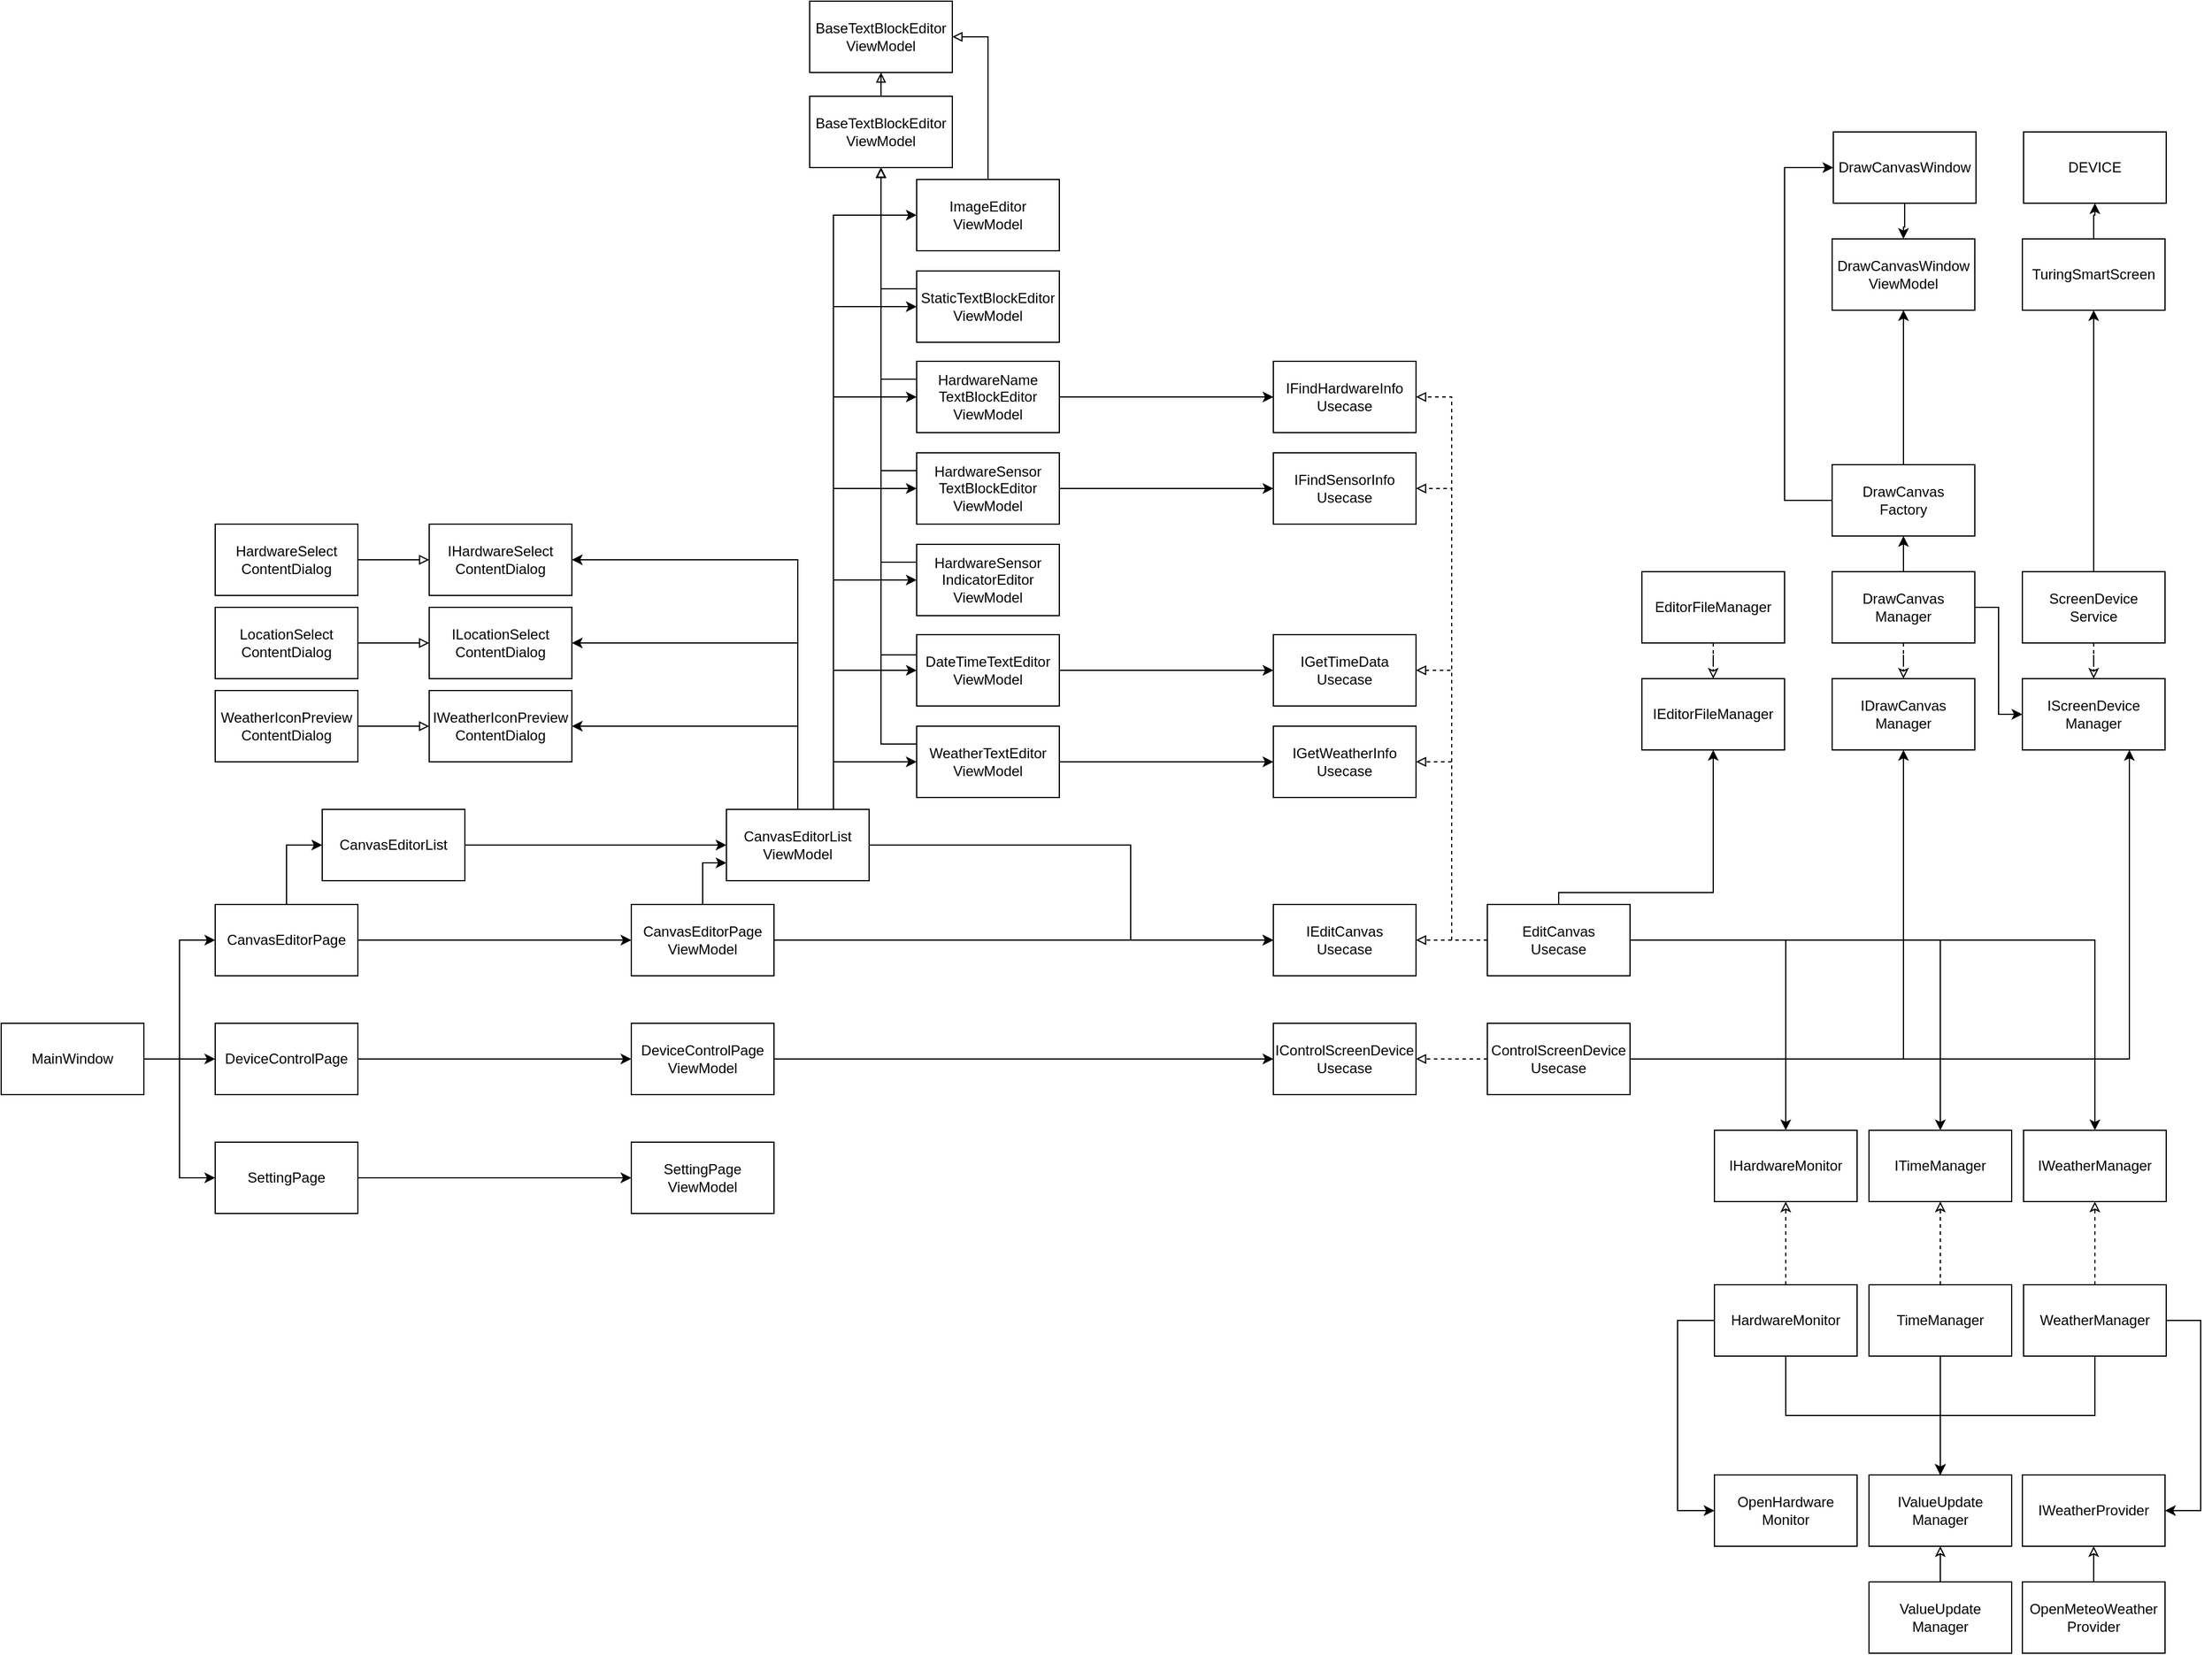 <mxfile version="14.9.6" type="device"><diagram id="oy5FFOxI3wItIGQa2fnm" name="ページ1"><mxGraphModel dx="1086" dy="966" grid="1" gridSize="10" guides="1" tooltips="1" connect="1" arrows="1" fold="1" page="1" pageScale="1" pageWidth="4681" pageHeight="3300" math="0" shadow="0"><root><mxCell id="0"/><mxCell id="1" parent="0"/><mxCell id="0qobY29qK1PGzObrMTX3-4" value="SettingPage" style="rounded=0;whiteSpace=wrap;html=1;" parent="1" vertex="1"><mxGeometry x="580" y="970" width="120" height="60" as="geometry"/></mxCell><mxCell id="N3daiAVik762KREaSKZk-15" style="edgeStyle=orthogonalEdgeStyle;rounded=0;orthogonalLoop=1;jettySize=auto;html=1;exitX=1;exitY=0.5;exitDx=0;exitDy=0;entryX=0;entryY=0.5;entryDx=0;entryDy=0;" parent="1" source="0qobY29qK1PGzObrMTX3-1" target="0qobY29qK1PGzObrMTX3-4" edge="1"><mxGeometry relative="1" as="geometry"/></mxCell><mxCell id="N3daiAVik762KREaSKZk-17" style="edgeStyle=orthogonalEdgeStyle;rounded=0;orthogonalLoop=1;jettySize=auto;html=1;entryX=0;entryY=0.5;entryDx=0;entryDy=0;" parent="1" source="0qobY29qK1PGzObrMTX3-1" target="0qobY29qK1PGzObrMTX3-2" edge="1"><mxGeometry relative="1" as="geometry"/></mxCell><mxCell id="N3daiAVik762KREaSKZk-18" style="edgeStyle=orthogonalEdgeStyle;rounded=0;orthogonalLoop=1;jettySize=auto;html=1;entryX=0;entryY=0.5;entryDx=0;entryDy=0;" parent="1" source="0qobY29qK1PGzObrMTX3-1" target="0qobY29qK1PGzObrMTX3-3" edge="1"><mxGeometry relative="1" as="geometry"/></mxCell><mxCell id="0qobY29qK1PGzObrMTX3-1" value="MainWindow" style="rounded=0;whiteSpace=wrap;html=1;" parent="1" vertex="1"><mxGeometry x="400" y="870" width="120" height="60" as="geometry"/></mxCell><mxCell id="N3daiAVik762KREaSKZk-35" style="edgeStyle=orthogonalEdgeStyle;rounded=0;orthogonalLoop=1;jettySize=auto;html=1;endArrow=classic;endFill=1;" parent="1" source="0qobY29qK1PGzObrMTX3-2" target="0qobY29qK1PGzObrMTX3-8" edge="1"><mxGeometry relative="1" as="geometry"/></mxCell><mxCell id="0qobY29qK1PGzObrMTX3-2" value="DeviceControlPage" style="rounded=0;whiteSpace=wrap;html=1;" parent="1" vertex="1"><mxGeometry x="580" y="870" width="120" height="60" as="geometry"/></mxCell><mxCell id="N3daiAVik762KREaSKZk-29" style="edgeStyle=orthogonalEdgeStyle;rounded=0;orthogonalLoop=1;jettySize=auto;html=1;endArrow=classic;endFill=1;" parent="1" source="0qobY29qK1PGzObrMTX3-3" target="0qobY29qK1PGzObrMTX3-9" edge="1"><mxGeometry relative="1" as="geometry"/></mxCell><mxCell id="7J5cOCEoq1jhaesJ-vED-2" style="edgeStyle=orthogonalEdgeStyle;rounded=0;orthogonalLoop=1;jettySize=auto;html=1;entryX=0;entryY=0.5;entryDx=0;entryDy=0;" parent="1" source="0qobY29qK1PGzObrMTX3-3" target="7J5cOCEoq1jhaesJ-vED-1" edge="1"><mxGeometry relative="1" as="geometry"/></mxCell><mxCell id="0qobY29qK1PGzObrMTX3-3" value="CanvasEditorPage" style="rounded=0;whiteSpace=wrap;html=1;" parent="1" vertex="1"><mxGeometry x="580" y="770" width="120" height="60" as="geometry"/></mxCell><mxCell id="N3daiAVik762KREaSKZk-14" style="edgeStyle=orthogonalEdgeStyle;rounded=0;orthogonalLoop=1;jettySize=auto;html=1;exitX=1;exitY=0.5;exitDx=0;exitDy=0;" parent="1" source="0qobY29qK1PGzObrMTX3-4" target="0qobY29qK1PGzObrMTX3-10" edge="1"><mxGeometry relative="1" as="geometry"/></mxCell><mxCell id="O6U9Ld__zBkKxt2Cwhvb-9" style="edgeStyle=orthogonalEdgeStyle;rounded=0;orthogonalLoop=1;jettySize=auto;html=1;endArrow=classic;endFill=1;entryX=0;entryY=0.5;entryDx=0;entryDy=0;" parent="1" source="0qobY29qK1PGzObrMTX3-8" target="KDsidMRXC1taYHwVoqNW-51" edge="1"><mxGeometry relative="1" as="geometry"><mxPoint x="1430" y="900" as="targetPoint"/></mxGeometry></mxCell><mxCell id="0qobY29qK1PGzObrMTX3-8" value="DeviceControlPage&lt;br&gt;ViewModel" style="rounded=0;whiteSpace=wrap;html=1;" parent="1" vertex="1"><mxGeometry x="930" y="870" width="120" height="60" as="geometry"/></mxCell><mxCell id="N3daiAVik762KREaSKZk-22" style="edgeStyle=orthogonalEdgeStyle;rounded=0;orthogonalLoop=1;jettySize=auto;html=1;entryX=1;entryY=0.5;entryDx=0;entryDy=0;exitX=0.5;exitY=0;exitDx=0;exitDy=0;" parent="1" source="7J5cOCEoq1jhaesJ-vED-3" target="N3daiAVik762KREaSKZk-21" edge="1"><mxGeometry relative="1" as="geometry"/></mxCell><mxCell id="N3daiAVik762KREaSKZk-23" style="edgeStyle=orthogonalEdgeStyle;rounded=0;orthogonalLoop=1;jettySize=auto;html=1;entryX=1;entryY=0.5;entryDx=0;entryDy=0;exitX=0.5;exitY=0;exitDx=0;exitDy=0;" parent="1" source="7J5cOCEoq1jhaesJ-vED-3" target="N3daiAVik762KREaSKZk-20" edge="1"><mxGeometry relative="1" as="geometry"/></mxCell><mxCell id="N3daiAVik762KREaSKZk-24" style="edgeStyle=orthogonalEdgeStyle;rounded=0;orthogonalLoop=1;jettySize=auto;html=1;entryX=1;entryY=0.5;entryDx=0;entryDy=0;exitX=0.5;exitY=0;exitDx=0;exitDy=0;" parent="1" source="7J5cOCEoq1jhaesJ-vED-3" target="N3daiAVik762KREaSKZk-19" edge="1"><mxGeometry relative="1" as="geometry"/></mxCell><mxCell id="O6U9Ld__zBkKxt2Cwhvb-7" style="edgeStyle=orthogonalEdgeStyle;rounded=0;orthogonalLoop=1;jettySize=auto;html=1;endArrow=classic;endFill=1;entryX=0;entryY=0.5;entryDx=0;entryDy=0;" parent="1" source="0qobY29qK1PGzObrMTX3-9" target="KDsidMRXC1taYHwVoqNW-45" edge="1"><mxGeometry relative="1" as="geometry"/></mxCell><mxCell id="7J5cOCEoq1jhaesJ-vED-4" style="edgeStyle=orthogonalEdgeStyle;rounded=0;orthogonalLoop=1;jettySize=auto;html=1;entryX=0;entryY=0.75;entryDx=0;entryDy=0;" parent="1" source="0qobY29qK1PGzObrMTX3-9" target="7J5cOCEoq1jhaesJ-vED-3" edge="1"><mxGeometry relative="1" as="geometry"/></mxCell><mxCell id="0qobY29qK1PGzObrMTX3-9" value="CanvasEditorPage&lt;br&gt;ViewModel" style="rounded=0;whiteSpace=wrap;html=1;" parent="1" vertex="1"><mxGeometry x="930" y="770" width="120" height="60" as="geometry"/></mxCell><mxCell id="0qobY29qK1PGzObrMTX3-10" value="SettingPage&lt;br&gt;ViewModel" style="rounded=0;whiteSpace=wrap;html=1;" parent="1" vertex="1"><mxGeometry x="930" y="970" width="120" height="60" as="geometry"/></mxCell><mxCell id="N3daiAVik762KREaSKZk-25" style="edgeStyle=orthogonalEdgeStyle;rounded=0;orthogonalLoop=1;jettySize=auto;html=1;exitX=1;exitY=0.5;exitDx=0;exitDy=0;endArrow=block;endFill=0;" parent="1" source="0qobY29qK1PGzObrMTX3-14" target="N3daiAVik762KREaSKZk-19" edge="1"><mxGeometry relative="1" as="geometry"/></mxCell><mxCell id="0qobY29qK1PGzObrMTX3-14" value="HardwareSelect&lt;br&gt;ContentDialog" style="rounded=0;whiteSpace=wrap;html=1;" parent="1" vertex="1"><mxGeometry x="580" y="450" width="120" height="60" as="geometry"/></mxCell><mxCell id="N3daiAVik762KREaSKZk-26" style="edgeStyle=orthogonalEdgeStyle;rounded=0;orthogonalLoop=1;jettySize=auto;html=1;endArrow=block;endFill=0;" parent="1" source="0qobY29qK1PGzObrMTX3-15" target="N3daiAVik762KREaSKZk-20" edge="1"><mxGeometry relative="1" as="geometry"/></mxCell><mxCell id="0qobY29qK1PGzObrMTX3-15" value="LocationSelect&lt;br&gt;ContentDialog" style="rounded=0;whiteSpace=wrap;html=1;" parent="1" vertex="1"><mxGeometry x="580" y="520" width="120" height="60" as="geometry"/></mxCell><mxCell id="N3daiAVik762KREaSKZk-27" style="edgeStyle=orthogonalEdgeStyle;rounded=0;orthogonalLoop=1;jettySize=auto;html=1;endArrow=block;endFill=0;" parent="1" source="0qobY29qK1PGzObrMTX3-16" target="N3daiAVik762KREaSKZk-21" edge="1"><mxGeometry relative="1" as="geometry"/></mxCell><mxCell id="0qobY29qK1PGzObrMTX3-16" value="WeatherIconPreview&lt;br&gt;ContentDialog" style="rounded=0;whiteSpace=wrap;html=1;" parent="1" vertex="1"><mxGeometry x="580" y="590" width="120" height="60" as="geometry"/></mxCell><mxCell id="QezVipfwXHHbcB3mkkTm-22" style="edgeStyle=orthogonalEdgeStyle;rounded=0;orthogonalLoop=1;jettySize=auto;html=1;endArrow=classic;endFill=0;dashed=1;" parent="1" source="0qobY29qK1PGzObrMTX3-20" target="4v-_z_e3_mzlyv7b6xfp-5" edge="1"><mxGeometry relative="1" as="geometry"/></mxCell><mxCell id="QezVipfwXHHbcB3mkkTm-27" style="edgeStyle=orthogonalEdgeStyle;rounded=0;orthogonalLoop=1;jettySize=auto;html=1;endArrow=classic;endFill=1;" parent="1" source="0qobY29qK1PGzObrMTX3-20" target="4v-_z_e3_mzlyv7b6xfp-7" edge="1"><mxGeometry relative="1" as="geometry"><mxPoint x="2160.0" y="410" as="targetPoint"/></mxGeometry></mxCell><mxCell id="0qobY29qK1PGzObrMTX3-20" value="ScreenDevice&lt;br&gt;Service" style="rounded=0;whiteSpace=wrap;html=1;" parent="1" vertex="1"><mxGeometry x="2100" y="490" width="120" height="60" as="geometry"/></mxCell><mxCell id="N3daiAVik762KREaSKZk-34" style="edgeStyle=orthogonalEdgeStyle;rounded=0;orthogonalLoop=1;jettySize=auto;html=1;endArrow=classic;endFill=1;exitX=0.5;exitY=1;exitDx=0;exitDy=0;" parent="1" source="0qobY29qK1PGzObrMTX3-23" target="N3daiAVik762KREaSKZk-30" edge="1"><mxGeometry relative="1" as="geometry"/></mxCell><mxCell id="O6U9Ld__zBkKxt2Cwhvb-21" style="edgeStyle=orthogonalEdgeStyle;rounded=0;orthogonalLoop=1;jettySize=auto;html=1;endArrow=classic;endFill=0;dashed=1;" parent="1" source="0qobY29qK1PGzObrMTX3-23" target="O6U9Ld__zBkKxt2Cwhvb-17" edge="1"><mxGeometry relative="1" as="geometry"/></mxCell><mxCell id="O6U9Ld__zBkKxt2Cwhvb-25" style="edgeStyle=orthogonalEdgeStyle;rounded=0;orthogonalLoop=1;jettySize=auto;html=1;exitX=1;exitY=0.5;exitDx=0;exitDy=0;entryX=1;entryY=0.5;entryDx=0;entryDy=0;endArrow=classic;endFill=1;" parent="1" source="0qobY29qK1PGzObrMTX3-23" target="O6U9Ld__zBkKxt2Cwhvb-1" edge="1"><mxGeometry relative="1" as="geometry"><Array as="points"><mxPoint x="2250" y="1120"/><mxPoint x="2250" y="1280"/></Array></mxGeometry></mxCell><mxCell id="0qobY29qK1PGzObrMTX3-23" value="WeatherManager" style="rounded=0;whiteSpace=wrap;html=1;" parent="1" vertex="1"><mxGeometry x="2101" y="1090" width="120" height="60" as="geometry"/></mxCell><mxCell id="N3daiAVik762KREaSKZk-32" style="edgeStyle=orthogonalEdgeStyle;rounded=0;orthogonalLoop=1;jettySize=auto;html=1;exitX=0.5;exitY=1;exitDx=0;exitDy=0;endArrow=classic;endFill=1;" parent="1" source="0qobY29qK1PGzObrMTX3-24" target="N3daiAVik762KREaSKZk-30" edge="1"><mxGeometry relative="1" as="geometry"/></mxCell><mxCell id="QezVipfwXHHbcB3mkkTm-33" style="edgeStyle=orthogonalEdgeStyle;rounded=0;orthogonalLoop=1;jettySize=auto;html=1;exitX=0;exitY=0.5;exitDx=0;exitDy=0;entryX=0;entryY=0.5;entryDx=0;entryDy=0;endArrow=classic;endFill=1;" parent="1" source="0qobY29qK1PGzObrMTX3-24" target="QezVipfwXHHbcB3mkkTm-9" edge="1"><mxGeometry relative="1" as="geometry"><Array as="points"><mxPoint x="1810" y="1120"/><mxPoint x="1810" y="1280"/></Array></mxGeometry></mxCell><mxCell id="O6U9Ld__zBkKxt2Cwhvb-19" style="edgeStyle=orthogonalEdgeStyle;rounded=0;orthogonalLoop=1;jettySize=auto;html=1;endArrow=classic;endFill=0;dashed=1;" parent="1" source="0qobY29qK1PGzObrMTX3-24" target="O6U9Ld__zBkKxt2Cwhvb-15" edge="1"><mxGeometry relative="1" as="geometry"/></mxCell><mxCell id="0qobY29qK1PGzObrMTX3-24" value="HardwareMonitor" style="rounded=0;whiteSpace=wrap;html=1;" parent="1" vertex="1"><mxGeometry x="1841" y="1090" width="120" height="60" as="geometry"/></mxCell><mxCell id="N3daiAVik762KREaSKZk-33" style="edgeStyle=orthogonalEdgeStyle;rounded=0;orthogonalLoop=1;jettySize=auto;html=1;endArrow=classic;endFill=1;" parent="1" source="0qobY29qK1PGzObrMTX3-25" target="N3daiAVik762KREaSKZk-30" edge="1"><mxGeometry relative="1" as="geometry"/></mxCell><mxCell id="O6U9Ld__zBkKxt2Cwhvb-20" style="edgeStyle=orthogonalEdgeStyle;rounded=0;orthogonalLoop=1;jettySize=auto;html=1;endArrow=classic;endFill=0;dashed=1;" parent="1" source="0qobY29qK1PGzObrMTX3-25" target="O6U9Ld__zBkKxt2Cwhvb-16" edge="1"><mxGeometry relative="1" as="geometry"/></mxCell><mxCell id="0qobY29qK1PGzObrMTX3-25" value="TimeManager" style="rounded=0;whiteSpace=wrap;html=1;" parent="1" vertex="1"><mxGeometry x="1971" y="1090" width="120" height="60" as="geometry"/></mxCell><mxCell id="N3daiAVik762KREaSKZk-31" style="edgeStyle=orthogonalEdgeStyle;rounded=0;orthogonalLoop=1;jettySize=auto;html=1;endArrow=classic;endFill=0;" parent="1" source="0qobY29qK1PGzObrMTX3-26" target="N3daiAVik762KREaSKZk-30" edge="1"><mxGeometry relative="1" as="geometry"/></mxCell><mxCell id="0qobY29qK1PGzObrMTX3-26" value="ValueUpdate&lt;br&gt;Manager" style="rounded=0;whiteSpace=wrap;html=1;" parent="1" vertex="1"><mxGeometry x="1971" y="1340" width="120" height="60" as="geometry"/></mxCell><mxCell id="4v-_z_e3_mzlyv7b6xfp-1" style="edgeStyle=orthogonalEdgeStyle;rounded=0;orthogonalLoop=1;jettySize=auto;html=1;exitX=0.5;exitY=1;exitDx=0;exitDy=0;endArrow=classic;endFill=0;dashed=1;" parent="1" source="0qobY29qK1PGzObrMTX3-35" target="N3daiAVik762KREaSKZk-39" edge="1"><mxGeometry relative="1" as="geometry"/></mxCell><mxCell id="QezVipfwXHHbcB3mkkTm-28" style="edgeStyle=orthogonalEdgeStyle;rounded=0;orthogonalLoop=1;jettySize=auto;html=1;entryX=0;entryY=0.5;entryDx=0;entryDy=0;endArrow=classic;endFill=1;" parent="1" source="0qobY29qK1PGzObrMTX3-35" target="4v-_z_e3_mzlyv7b6xfp-5" edge="1"><mxGeometry relative="1" as="geometry"/></mxCell><mxCell id="kPul3_RCGx-DDs7hB5tN-1" style="edgeStyle=orthogonalEdgeStyle;rounded=0;orthogonalLoop=1;jettySize=auto;html=1;exitX=0.5;exitY=0;exitDx=0;exitDy=0;" parent="1" source="0qobY29qK1PGzObrMTX3-35" target="QezVipfwXHHbcB3mkkTm-29" edge="1"><mxGeometry relative="1" as="geometry"/></mxCell><mxCell id="0qobY29qK1PGzObrMTX3-35" value="DrawCanvas&lt;br&gt;Manager" style="rounded=0;whiteSpace=wrap;html=1;" parent="1" vertex="1"><mxGeometry x="1940" y="490" width="120" height="60" as="geometry"/></mxCell><mxCell id="0qobY29qK1PGzObrMTX3-40" value="DrawCanvasWindow&lt;br&gt;ViewModel" style="rounded=0;whiteSpace=wrap;html=1;" parent="1" vertex="1"><mxGeometry x="1940" y="210" width="120" height="60" as="geometry"/></mxCell><mxCell id="QezVipfwXHHbcB3mkkTm-20" style="edgeStyle=orthogonalEdgeStyle;rounded=0;orthogonalLoop=1;jettySize=auto;html=1;endArrow=classic;endFill=1;" parent="1" source="0qobY29qK1PGzObrMTX3-41" target="0qobY29qK1PGzObrMTX3-40" edge="1"><mxGeometry relative="1" as="geometry"/></mxCell><mxCell id="0qobY29qK1PGzObrMTX3-41" value="DrawCanvasWindow" style="rounded=0;whiteSpace=wrap;html=1;" parent="1" vertex="1"><mxGeometry x="1941" y="120" width="120" height="60" as="geometry"/></mxCell><mxCell id="N3daiAVik762KREaSKZk-19" value="IHardwareSelect&lt;br&gt;ContentDialog" style="rounded=0;whiteSpace=wrap;html=1;" parent="1" vertex="1"><mxGeometry x="760" y="450" width="120" height="60" as="geometry"/></mxCell><mxCell id="N3daiAVik762KREaSKZk-20" value="ILocationSelect&lt;br&gt;ContentDialog" style="rounded=0;whiteSpace=wrap;html=1;" parent="1" vertex="1"><mxGeometry x="760" y="520" width="120" height="60" as="geometry"/></mxCell><mxCell id="N3daiAVik762KREaSKZk-21" value="IWeatherIconPreview&lt;br&gt;ContentDialog" style="rounded=0;whiteSpace=wrap;html=1;" parent="1" vertex="1"><mxGeometry x="760" y="590" width="120" height="60" as="geometry"/></mxCell><mxCell id="N3daiAVik762KREaSKZk-30" value="IValueUpdate&lt;br&gt;Manager" style="rounded=0;whiteSpace=wrap;html=1;" parent="1" vertex="1"><mxGeometry x="1971" y="1250" width="120" height="60" as="geometry"/></mxCell><mxCell id="N3daiAVik762KREaSKZk-39" value="IDrawCanvas&lt;br&gt;Manager" style="rounded=0;whiteSpace=wrap;html=1;" parent="1" vertex="1"><mxGeometry x="1940" y="580" width="120" height="60" as="geometry"/></mxCell><mxCell id="O6U9Ld__zBkKxt2Cwhvb-12" style="edgeStyle=orthogonalEdgeStyle;rounded=0;orthogonalLoop=1;jettySize=auto;html=1;exitX=0.5;exitY=0;exitDx=0;exitDy=0;endArrow=classic;endFill=1;" parent="1" source="4v-_z_e3_mzlyv7b6xfp-2" target="O6U9Ld__zBkKxt2Cwhvb-10" edge="1"><mxGeometry relative="1" as="geometry"><Array as="points"><mxPoint x="1710" y="760"/><mxPoint x="1840" y="760"/></Array></mxGeometry></mxCell><mxCell id="O6U9Ld__zBkKxt2Cwhvb-26" style="edgeStyle=orthogonalEdgeStyle;rounded=0;orthogonalLoop=1;jettySize=auto;html=1;endArrow=classic;endFill=1;" parent="1" source="4v-_z_e3_mzlyv7b6xfp-2" target="O6U9Ld__zBkKxt2Cwhvb-15" edge="1"><mxGeometry relative="1" as="geometry"/></mxCell><mxCell id="O6U9Ld__zBkKxt2Cwhvb-27" style="edgeStyle=orthogonalEdgeStyle;rounded=0;orthogonalLoop=1;jettySize=auto;html=1;endArrow=classic;endFill=1;" parent="1" source="4v-_z_e3_mzlyv7b6xfp-2" target="O6U9Ld__zBkKxt2Cwhvb-16" edge="1"><mxGeometry relative="1" as="geometry"/></mxCell><mxCell id="O6U9Ld__zBkKxt2Cwhvb-28" style="edgeStyle=orthogonalEdgeStyle;rounded=0;orthogonalLoop=1;jettySize=auto;html=1;endArrow=classic;endFill=1;" parent="1" source="4v-_z_e3_mzlyv7b6xfp-2" target="O6U9Ld__zBkKxt2Cwhvb-17" edge="1"><mxGeometry relative="1" as="geometry"/></mxCell><mxCell id="KDsidMRXC1taYHwVoqNW-46" style="edgeStyle=orthogonalEdgeStyle;rounded=0;orthogonalLoop=1;jettySize=auto;html=1;exitX=0;exitY=0.5;exitDx=0;exitDy=0;endArrow=block;endFill=0;dashed=1;" parent="1" source="4v-_z_e3_mzlyv7b6xfp-2" target="KDsidMRXC1taYHwVoqNW-45" edge="1"><mxGeometry relative="1" as="geometry"/></mxCell><mxCell id="KDsidMRXC1taYHwVoqNW-47" style="edgeStyle=orthogonalEdgeStyle;rounded=0;orthogonalLoop=1;jettySize=auto;html=1;entryX=1;entryY=0.5;entryDx=0;entryDy=0;endArrow=block;endFill=0;dashed=1;" parent="1" source="4v-_z_e3_mzlyv7b6xfp-2" target="KDsidMRXC1taYHwVoqNW-40" edge="1"><mxGeometry relative="1" as="geometry"/></mxCell><mxCell id="KDsidMRXC1taYHwVoqNW-48" style="edgeStyle=orthogonalEdgeStyle;rounded=0;orthogonalLoop=1;jettySize=auto;html=1;entryX=1;entryY=0.5;entryDx=0;entryDy=0;endArrow=block;endFill=0;dashed=1;" parent="1" source="4v-_z_e3_mzlyv7b6xfp-2" target="KDsidMRXC1taYHwVoqNW-39" edge="1"><mxGeometry relative="1" as="geometry"/></mxCell><mxCell id="KDsidMRXC1taYHwVoqNW-49" style="edgeStyle=orthogonalEdgeStyle;rounded=0;orthogonalLoop=1;jettySize=auto;html=1;entryX=1;entryY=0.5;entryDx=0;entryDy=0;endArrow=block;endFill=0;dashed=1;" parent="1" source="4v-_z_e3_mzlyv7b6xfp-2" target="KDsidMRXC1taYHwVoqNW-38" edge="1"><mxGeometry relative="1" as="geometry"/></mxCell><mxCell id="KDsidMRXC1taYHwVoqNW-50" style="edgeStyle=orthogonalEdgeStyle;rounded=0;orthogonalLoop=1;jettySize=auto;html=1;entryX=1;entryY=0.5;entryDx=0;entryDy=0;endArrow=block;endFill=0;dashed=1;" parent="1" source="4v-_z_e3_mzlyv7b6xfp-2" target="KDsidMRXC1taYHwVoqNW-37" edge="1"><mxGeometry relative="1" as="geometry"/></mxCell><mxCell id="4v-_z_e3_mzlyv7b6xfp-2" value="EditCanvas&lt;br&gt;Usecase" style="rounded=0;whiteSpace=wrap;html=1;" parent="1" vertex="1"><mxGeometry x="1650" y="770" width="120" height="60" as="geometry"/></mxCell><mxCell id="O6U9Ld__zBkKxt2Cwhvb-29" style="edgeStyle=orthogonalEdgeStyle;rounded=0;orthogonalLoop=1;jettySize=auto;html=1;entryX=0.75;entryY=1;entryDx=0;entryDy=0;endArrow=classic;endFill=1;" parent="1" source="4v-_z_e3_mzlyv7b6xfp-3" target="4v-_z_e3_mzlyv7b6xfp-5" edge="1"><mxGeometry relative="1" as="geometry"/></mxCell><mxCell id="hsqCzCXZqZeP2aKKlaUG-1" style="edgeStyle=orthogonalEdgeStyle;rounded=0;orthogonalLoop=1;jettySize=auto;html=1;" parent="1" source="4v-_z_e3_mzlyv7b6xfp-3" target="N3daiAVik762KREaSKZk-39" edge="1"><mxGeometry relative="1" as="geometry"/></mxCell><mxCell id="4v-_z_e3_mzlyv7b6xfp-3" value="ControlScreenDevice&lt;br&gt;Usecase" style="rounded=0;whiteSpace=wrap;html=1;" parent="1" vertex="1"><mxGeometry x="1650" y="870" width="120" height="60" as="geometry"/></mxCell><mxCell id="4v-_z_e3_mzlyv7b6xfp-5" value="IScreenDevice&lt;br&gt;Manager" style="rounded=0;whiteSpace=wrap;html=1;" parent="1" vertex="1"><mxGeometry x="2100" y="580" width="120" height="60" as="geometry"/></mxCell><mxCell id="4v-_z_e3_mzlyv7b6xfp-9" style="edgeStyle=orthogonalEdgeStyle;rounded=0;orthogonalLoop=1;jettySize=auto;html=1;" parent="1" source="4v-_z_e3_mzlyv7b6xfp-7" target="4v-_z_e3_mzlyv7b6xfp-8" edge="1"><mxGeometry relative="1" as="geometry"/></mxCell><mxCell id="4v-_z_e3_mzlyv7b6xfp-7" value="TuringSmartScreen" style="rounded=0;whiteSpace=wrap;html=1;" parent="1" vertex="1"><mxGeometry x="2100" y="210" width="120" height="60" as="geometry"/></mxCell><mxCell id="4v-_z_e3_mzlyv7b6xfp-8" value="DEVICE" style="rounded=0;whiteSpace=wrap;html=1;" parent="1" vertex="1"><mxGeometry x="2101" y="120" width="120" height="60" as="geometry"/></mxCell><mxCell id="O6U9Ld__zBkKxt2Cwhvb-2" style="edgeStyle=orthogonalEdgeStyle;rounded=0;orthogonalLoop=1;jettySize=auto;html=1;endArrow=classic;endFill=0;" parent="1" source="QezVipfwXHHbcB3mkkTm-5" target="O6U9Ld__zBkKxt2Cwhvb-1" edge="1"><mxGeometry relative="1" as="geometry"/></mxCell><mxCell id="QezVipfwXHHbcB3mkkTm-5" value="OpenMeteoWeather&lt;br&gt;Provider" style="rounded=0;whiteSpace=wrap;html=1;" parent="1" vertex="1"><mxGeometry x="2100" y="1340" width="120" height="60" as="geometry"/></mxCell><mxCell id="QezVipfwXHHbcB3mkkTm-9" value="OpenHardware&lt;br&gt;Monitor" style="rounded=0;whiteSpace=wrap;html=1;" parent="1" vertex="1"><mxGeometry x="1841" y="1250" width="120" height="60" as="geometry"/></mxCell><mxCell id="QezVipfwXHHbcB3mkkTm-31" style="edgeStyle=orthogonalEdgeStyle;rounded=0;orthogonalLoop=1;jettySize=auto;html=1;entryX=0;entryY=0.5;entryDx=0;entryDy=0;endArrow=classic;endFill=1;exitX=0;exitY=0.5;exitDx=0;exitDy=0;" parent="1" source="QezVipfwXHHbcB3mkkTm-29" target="0qobY29qK1PGzObrMTX3-41" edge="1"><mxGeometry relative="1" as="geometry"><Array as="points"><mxPoint x="1900" y="430"/><mxPoint x="1900" y="150"/></Array></mxGeometry></mxCell><mxCell id="QezVipfwXHHbcB3mkkTm-32" style="edgeStyle=orthogonalEdgeStyle;rounded=0;orthogonalLoop=1;jettySize=auto;html=1;exitX=0.5;exitY=0;exitDx=0;exitDy=0;endArrow=classic;endFill=1;" parent="1" source="QezVipfwXHHbcB3mkkTm-29" target="0qobY29qK1PGzObrMTX3-40" edge="1"><mxGeometry relative="1" as="geometry"/></mxCell><mxCell id="QezVipfwXHHbcB3mkkTm-29" value="DrawCanvas&lt;br&gt;Factory" style="rounded=0;whiteSpace=wrap;html=1;" parent="1" vertex="1"><mxGeometry x="1940" y="400" width="120" height="60" as="geometry"/></mxCell><mxCell id="O6U9Ld__zBkKxt2Cwhvb-1" value="IWeatherProvider" style="rounded=0;whiteSpace=wrap;html=1;" parent="1" vertex="1"><mxGeometry x="2100" y="1250" width="120" height="60" as="geometry"/></mxCell><mxCell id="O6U9Ld__zBkKxt2Cwhvb-10" value="IEditorFileManager" style="rounded=0;whiteSpace=wrap;html=1;" parent="1" vertex="1"><mxGeometry x="1780" y="580" width="120" height="60" as="geometry"/></mxCell><mxCell id="O6U9Ld__zBkKxt2Cwhvb-14" style="edgeStyle=orthogonalEdgeStyle;rounded=0;orthogonalLoop=1;jettySize=auto;html=1;entryX=0.5;entryY=0;entryDx=0;entryDy=0;endArrow=classic;endFill=0;dashed=1;" parent="1" source="O6U9Ld__zBkKxt2Cwhvb-13" target="O6U9Ld__zBkKxt2Cwhvb-10" edge="1"><mxGeometry relative="1" as="geometry"/></mxCell><mxCell id="O6U9Ld__zBkKxt2Cwhvb-13" value="EditorFileManager" style="rounded=0;whiteSpace=wrap;html=1;" parent="1" vertex="1"><mxGeometry x="1780" y="490" width="120" height="60" as="geometry"/></mxCell><mxCell id="O6U9Ld__zBkKxt2Cwhvb-15" value="IHardwareMonitor" style="rounded=0;whiteSpace=wrap;html=1;" parent="1" vertex="1"><mxGeometry x="1841" y="960" width="120" height="60" as="geometry"/></mxCell><mxCell id="O6U9Ld__zBkKxt2Cwhvb-16" value="ITimeManager" style="rounded=0;whiteSpace=wrap;html=1;" parent="1" vertex="1"><mxGeometry x="1971" y="960" width="120" height="60" as="geometry"/></mxCell><mxCell id="O6U9Ld__zBkKxt2Cwhvb-17" value="IWeatherManager" style="rounded=0;whiteSpace=wrap;html=1;" parent="1" vertex="1"><mxGeometry x="2101" y="960" width="120" height="60" as="geometry"/></mxCell><mxCell id="7J5cOCEoq1jhaesJ-vED-5" style="edgeStyle=orthogonalEdgeStyle;rounded=0;orthogonalLoop=1;jettySize=auto;html=1;" parent="1" source="7J5cOCEoq1jhaesJ-vED-1" target="7J5cOCEoq1jhaesJ-vED-3" edge="1"><mxGeometry relative="1" as="geometry"/></mxCell><mxCell id="7J5cOCEoq1jhaesJ-vED-1" value="CanvasEditorList" style="rounded=0;whiteSpace=wrap;html=1;" parent="1" vertex="1"><mxGeometry x="670" y="690" width="120" height="60" as="geometry"/></mxCell><mxCell id="KDsidMRXC1taYHwVoqNW-19" style="edgeStyle=orthogonalEdgeStyle;rounded=0;orthogonalLoop=1;jettySize=auto;html=1;exitX=0.75;exitY=0;exitDx=0;exitDy=0;entryX=0;entryY=0.5;entryDx=0;entryDy=0;endArrow=classic;endFill=1;" parent="1" source="7J5cOCEoq1jhaesJ-vED-3" target="KDsidMRXC1taYHwVoqNW-7" edge="1"><mxGeometry relative="1" as="geometry"/></mxCell><mxCell id="KDsidMRXC1taYHwVoqNW-20" style="edgeStyle=orthogonalEdgeStyle;rounded=0;orthogonalLoop=1;jettySize=auto;html=1;exitX=0.75;exitY=0;exitDx=0;exitDy=0;entryX=0;entryY=0.5;entryDx=0;entryDy=0;endArrow=classic;endFill=1;" parent="1" source="7J5cOCEoq1jhaesJ-vED-3" target="KDsidMRXC1taYHwVoqNW-6" edge="1"><mxGeometry relative="1" as="geometry"/></mxCell><mxCell id="KDsidMRXC1taYHwVoqNW-21" style="edgeStyle=orthogonalEdgeStyle;rounded=0;orthogonalLoop=1;jettySize=auto;html=1;exitX=0.75;exitY=0;exitDx=0;exitDy=0;entryX=0;entryY=0.5;entryDx=0;entryDy=0;endArrow=classic;endFill=1;" parent="1" source="7J5cOCEoq1jhaesJ-vED-3" target="KDsidMRXC1taYHwVoqNW-5" edge="1"><mxGeometry relative="1" as="geometry"/></mxCell><mxCell id="KDsidMRXC1taYHwVoqNW-22" style="edgeStyle=orthogonalEdgeStyle;rounded=0;orthogonalLoop=1;jettySize=auto;html=1;exitX=0.75;exitY=0;exitDx=0;exitDy=0;entryX=0;entryY=0.5;entryDx=0;entryDy=0;endArrow=classic;endFill=1;" parent="1" source="7J5cOCEoq1jhaesJ-vED-3" target="KDsidMRXC1taYHwVoqNW-4" edge="1"><mxGeometry relative="1" as="geometry"/></mxCell><mxCell id="KDsidMRXC1taYHwVoqNW-23" style="edgeStyle=orthogonalEdgeStyle;rounded=0;orthogonalLoop=1;jettySize=auto;html=1;exitX=0.75;exitY=0;exitDx=0;exitDy=0;entryX=0;entryY=0.5;entryDx=0;entryDy=0;endArrow=classic;endFill=1;" parent="1" source="7J5cOCEoq1jhaesJ-vED-3" target="KDsidMRXC1taYHwVoqNW-3" edge="1"><mxGeometry relative="1" as="geometry"/></mxCell><mxCell id="KDsidMRXC1taYHwVoqNW-24" style="edgeStyle=orthogonalEdgeStyle;rounded=0;orthogonalLoop=1;jettySize=auto;html=1;exitX=0.75;exitY=0;exitDx=0;exitDy=0;entryX=0;entryY=0.5;entryDx=0;entryDy=0;endArrow=classic;endFill=1;" parent="1" source="7J5cOCEoq1jhaesJ-vED-3" target="KDsidMRXC1taYHwVoqNW-1" edge="1"><mxGeometry relative="1" as="geometry"/></mxCell><mxCell id="KDsidMRXC1taYHwVoqNW-25" style="edgeStyle=orthogonalEdgeStyle;rounded=0;orthogonalLoop=1;jettySize=auto;html=1;exitX=0.75;exitY=0;exitDx=0;exitDy=0;entryX=0;entryY=0.5;entryDx=0;entryDy=0;endArrow=classic;endFill=1;" parent="1" source="7J5cOCEoq1jhaesJ-vED-3" target="KDsidMRXC1taYHwVoqNW-2" edge="1"><mxGeometry relative="1" as="geometry"/></mxCell><mxCell id="KDsidMRXC1taYHwVoqNW-29" style="edgeStyle=orthogonalEdgeStyle;rounded=0;orthogonalLoop=1;jettySize=auto;html=1;exitX=1;exitY=0.5;exitDx=0;exitDy=0;entryX=0;entryY=0.5;entryDx=0;entryDy=0;endArrow=classic;endFill=1;" parent="1" source="7J5cOCEoq1jhaesJ-vED-3" target="KDsidMRXC1taYHwVoqNW-45" edge="1"><mxGeometry relative="1" as="geometry"><Array as="points"><mxPoint x="1350" y="720"/><mxPoint x="1350" y="800"/></Array></mxGeometry></mxCell><mxCell id="7J5cOCEoq1jhaesJ-vED-3" value="CanvasEditorList&lt;br&gt;ViewModel" style="rounded=0;whiteSpace=wrap;html=1;" parent="1" vertex="1"><mxGeometry x="1010" y="690" width="120" height="60" as="geometry"/></mxCell><mxCell id="KDsidMRXC1taYHwVoqNW-10" style="edgeStyle=orthogonalEdgeStyle;rounded=0;orthogonalLoop=1;jettySize=auto;html=1;endArrow=block;endFill=0;exitX=0;exitY=0.25;exitDx=0;exitDy=0;" parent="1" source="KDsidMRXC1taYHwVoqNW-1" target="KDsidMRXC1taYHwVoqNW-9" edge="1"><mxGeometry relative="1" as="geometry"/></mxCell><mxCell id="KDsidMRXC1taYHwVoqNW-1" value="StaticTextBlockEditor&lt;br&gt;ViewModel" style="rounded=0;whiteSpace=wrap;html=1;" parent="1" vertex="1"><mxGeometry x="1170" y="237" width="120" height="60" as="geometry"/></mxCell><mxCell id="KDsidMRXC1taYHwVoqNW-18" style="edgeStyle=orthogonalEdgeStyle;rounded=0;orthogonalLoop=1;jettySize=auto;html=1;endArrow=block;endFill=0;exitX=0.5;exitY=0;exitDx=0;exitDy=0;entryX=1;entryY=0.5;entryDx=0;entryDy=0;" parent="1" source="KDsidMRXC1taYHwVoqNW-2" target="KDsidMRXC1taYHwVoqNW-16" edge="1"><mxGeometry relative="1" as="geometry"/></mxCell><mxCell id="KDsidMRXC1taYHwVoqNW-2" value="ImageEditor&lt;br&gt;ViewModel" style="rounded=0;whiteSpace=wrap;html=1;" parent="1" vertex="1"><mxGeometry x="1170" y="160" width="120" height="60" as="geometry"/></mxCell><mxCell id="KDsidMRXC1taYHwVoqNW-11" style="edgeStyle=orthogonalEdgeStyle;rounded=0;orthogonalLoop=1;jettySize=auto;html=1;endArrow=block;endFill=0;exitX=0;exitY=0.25;exitDx=0;exitDy=0;" parent="1" source="KDsidMRXC1taYHwVoqNW-3" target="KDsidMRXC1taYHwVoqNW-9" edge="1"><mxGeometry relative="1" as="geometry"/></mxCell><mxCell id="KDsidMRXC1taYHwVoqNW-44" style="edgeStyle=orthogonalEdgeStyle;rounded=0;orthogonalLoop=1;jettySize=auto;html=1;endArrow=classic;endFill=1;" parent="1" source="KDsidMRXC1taYHwVoqNW-3" target="KDsidMRXC1taYHwVoqNW-37" edge="1"><mxGeometry relative="1" as="geometry"/></mxCell><mxCell id="KDsidMRXC1taYHwVoqNW-3" value="HardwareName&lt;br&gt;TextBlockEditor&lt;br&gt;ViewModel" style="rounded=0;whiteSpace=wrap;html=1;" parent="1" vertex="1"><mxGeometry x="1170" y="313" width="120" height="60" as="geometry"/></mxCell><mxCell id="KDsidMRXC1taYHwVoqNW-12" style="edgeStyle=orthogonalEdgeStyle;rounded=0;orthogonalLoop=1;jettySize=auto;html=1;endArrow=block;endFill=0;exitX=0;exitY=0.25;exitDx=0;exitDy=0;" parent="1" source="KDsidMRXC1taYHwVoqNW-4" target="KDsidMRXC1taYHwVoqNW-9" edge="1"><mxGeometry relative="1" as="geometry"/></mxCell><mxCell id="KDsidMRXC1taYHwVoqNW-43" style="edgeStyle=orthogonalEdgeStyle;rounded=0;orthogonalLoop=1;jettySize=auto;html=1;endArrow=classic;endFill=1;" parent="1" source="KDsidMRXC1taYHwVoqNW-4" target="KDsidMRXC1taYHwVoqNW-38" edge="1"><mxGeometry relative="1" as="geometry"/></mxCell><mxCell id="KDsidMRXC1taYHwVoqNW-4" value="HardwareSensor&lt;br&gt;TextBlockEditor&lt;br&gt;ViewModel" style="rounded=0;whiteSpace=wrap;html=1;" parent="1" vertex="1"><mxGeometry x="1170" y="390" width="120" height="60" as="geometry"/></mxCell><mxCell id="KDsidMRXC1taYHwVoqNW-13" style="edgeStyle=orthogonalEdgeStyle;rounded=0;orthogonalLoop=1;jettySize=auto;html=1;entryX=0.5;entryY=1;entryDx=0;entryDy=0;endArrow=block;endFill=0;exitX=0;exitY=0.25;exitDx=0;exitDy=0;" parent="1" source="KDsidMRXC1taYHwVoqNW-5" target="KDsidMRXC1taYHwVoqNW-9" edge="1"><mxGeometry relative="1" as="geometry"/></mxCell><mxCell id="KDsidMRXC1taYHwVoqNW-5" value="HardwareSensor&lt;br&gt;IndicatorEditor&lt;br&gt;ViewModel" style="rounded=0;whiteSpace=wrap;html=1;" parent="1" vertex="1"><mxGeometry x="1170" y="467" width="120" height="60" as="geometry"/></mxCell><mxCell id="KDsidMRXC1taYHwVoqNW-14" style="edgeStyle=orthogonalEdgeStyle;rounded=0;orthogonalLoop=1;jettySize=auto;html=1;entryX=0.5;entryY=1;entryDx=0;entryDy=0;endArrow=block;endFill=0;exitX=0;exitY=0.283;exitDx=0;exitDy=0;exitPerimeter=0;" parent="1" source="KDsidMRXC1taYHwVoqNW-6" target="KDsidMRXC1taYHwVoqNW-9" edge="1"><mxGeometry relative="1" as="geometry"/></mxCell><mxCell id="KDsidMRXC1taYHwVoqNW-42" style="edgeStyle=orthogonalEdgeStyle;rounded=0;orthogonalLoop=1;jettySize=auto;html=1;endArrow=classic;endFill=1;" parent="1" source="KDsidMRXC1taYHwVoqNW-6" target="KDsidMRXC1taYHwVoqNW-39" edge="1"><mxGeometry relative="1" as="geometry"/></mxCell><mxCell id="KDsidMRXC1taYHwVoqNW-6" value="DateTimeTextEditor&lt;br&gt;ViewModel" style="rounded=0;whiteSpace=wrap;html=1;" parent="1" vertex="1"><mxGeometry x="1170" y="543" width="120" height="60" as="geometry"/></mxCell><mxCell id="KDsidMRXC1taYHwVoqNW-15" style="edgeStyle=orthogonalEdgeStyle;rounded=0;orthogonalLoop=1;jettySize=auto;html=1;entryX=0.5;entryY=1;entryDx=0;entryDy=0;endArrow=block;endFill=0;exitX=0;exitY=0.25;exitDx=0;exitDy=0;" parent="1" source="KDsidMRXC1taYHwVoqNW-7" target="KDsidMRXC1taYHwVoqNW-9" edge="1"><mxGeometry relative="1" as="geometry"><mxPoint x="1310" y="590" as="targetPoint"/></mxGeometry></mxCell><mxCell id="KDsidMRXC1taYHwVoqNW-41" style="edgeStyle=orthogonalEdgeStyle;rounded=0;orthogonalLoop=1;jettySize=auto;html=1;entryX=0;entryY=0.5;entryDx=0;entryDy=0;endArrow=classic;endFill=1;" parent="1" source="KDsidMRXC1taYHwVoqNW-7" target="KDsidMRXC1taYHwVoqNW-40" edge="1"><mxGeometry relative="1" as="geometry"/></mxCell><mxCell id="KDsidMRXC1taYHwVoqNW-7" value="WeatherTextEditor&lt;br&gt;ViewModel" style="rounded=0;whiteSpace=wrap;html=1;" parent="1" vertex="1"><mxGeometry x="1170" y="620" width="120" height="60" as="geometry"/></mxCell><mxCell id="KDsidMRXC1taYHwVoqNW-17" style="edgeStyle=orthogonalEdgeStyle;rounded=0;orthogonalLoop=1;jettySize=auto;html=1;endArrow=block;endFill=0;" parent="1" source="KDsidMRXC1taYHwVoqNW-9" target="KDsidMRXC1taYHwVoqNW-16" edge="1"><mxGeometry relative="1" as="geometry"/></mxCell><mxCell id="KDsidMRXC1taYHwVoqNW-9" value="BaseTextBlockEditor&lt;br&gt;ViewModel" style="rounded=0;whiteSpace=wrap;html=1;" parent="1" vertex="1"><mxGeometry x="1080" y="90" width="120" height="60" as="geometry"/></mxCell><mxCell id="KDsidMRXC1taYHwVoqNW-16" value="BaseTextBlockEditor&lt;br&gt;ViewModel" style="rounded=0;whiteSpace=wrap;html=1;" parent="1" vertex="1"><mxGeometry x="1080" y="10" width="120" height="60" as="geometry"/></mxCell><mxCell id="KDsidMRXC1taYHwVoqNW-37" value="IFindHardwareInfo&lt;br&gt;Usecase" style="rounded=0;whiteSpace=wrap;html=1;" parent="1" vertex="1"><mxGeometry x="1470" y="313" width="120" height="60" as="geometry"/></mxCell><mxCell id="KDsidMRXC1taYHwVoqNW-38" value="IFindSensorInfo&lt;br&gt;Usecase" style="rounded=0;whiteSpace=wrap;html=1;" parent="1" vertex="1"><mxGeometry x="1470" y="390" width="120" height="60" as="geometry"/></mxCell><mxCell id="KDsidMRXC1taYHwVoqNW-39" value="IGetTimeData&lt;br&gt;Usecase" style="rounded=0;whiteSpace=wrap;html=1;" parent="1" vertex="1"><mxGeometry x="1470" y="543" width="120" height="60" as="geometry"/></mxCell><mxCell id="KDsidMRXC1taYHwVoqNW-40" value="IGetWeatherInfo&lt;br&gt;Usecase" style="rounded=0;whiteSpace=wrap;html=1;" parent="1" vertex="1"><mxGeometry x="1470" y="620" width="120" height="60" as="geometry"/></mxCell><mxCell id="KDsidMRXC1taYHwVoqNW-45" value="IEditCanvas&lt;br&gt;Usecase" style="rounded=0;whiteSpace=wrap;html=1;" parent="1" vertex="1"><mxGeometry x="1470" y="770" width="120" height="60" as="geometry"/></mxCell><mxCell id="KDsidMRXC1taYHwVoqNW-51" value="IControlScreenDevice&lt;br&gt;Usecase" style="rounded=0;whiteSpace=wrap;html=1;" parent="1" vertex="1"><mxGeometry x="1470" y="870" width="120" height="60" as="geometry"/></mxCell><mxCell id="KDsidMRXC1taYHwVoqNW-52" style="edgeStyle=orthogonalEdgeStyle;rounded=0;orthogonalLoop=1;jettySize=auto;html=1;entryX=1;entryY=0.5;entryDx=0;entryDy=0;endArrow=block;endFill=0;dashed=1;exitX=0;exitY=0.5;exitDx=0;exitDy=0;" parent="1" source="4v-_z_e3_mzlyv7b6xfp-3" target="KDsidMRXC1taYHwVoqNW-51" edge="1"><mxGeometry relative="1" as="geometry"><mxPoint x="1660" y="810" as="sourcePoint"/><mxPoint x="1600" y="353" as="targetPoint"/></mxGeometry></mxCell></root></mxGraphModel></diagram></mxfile>